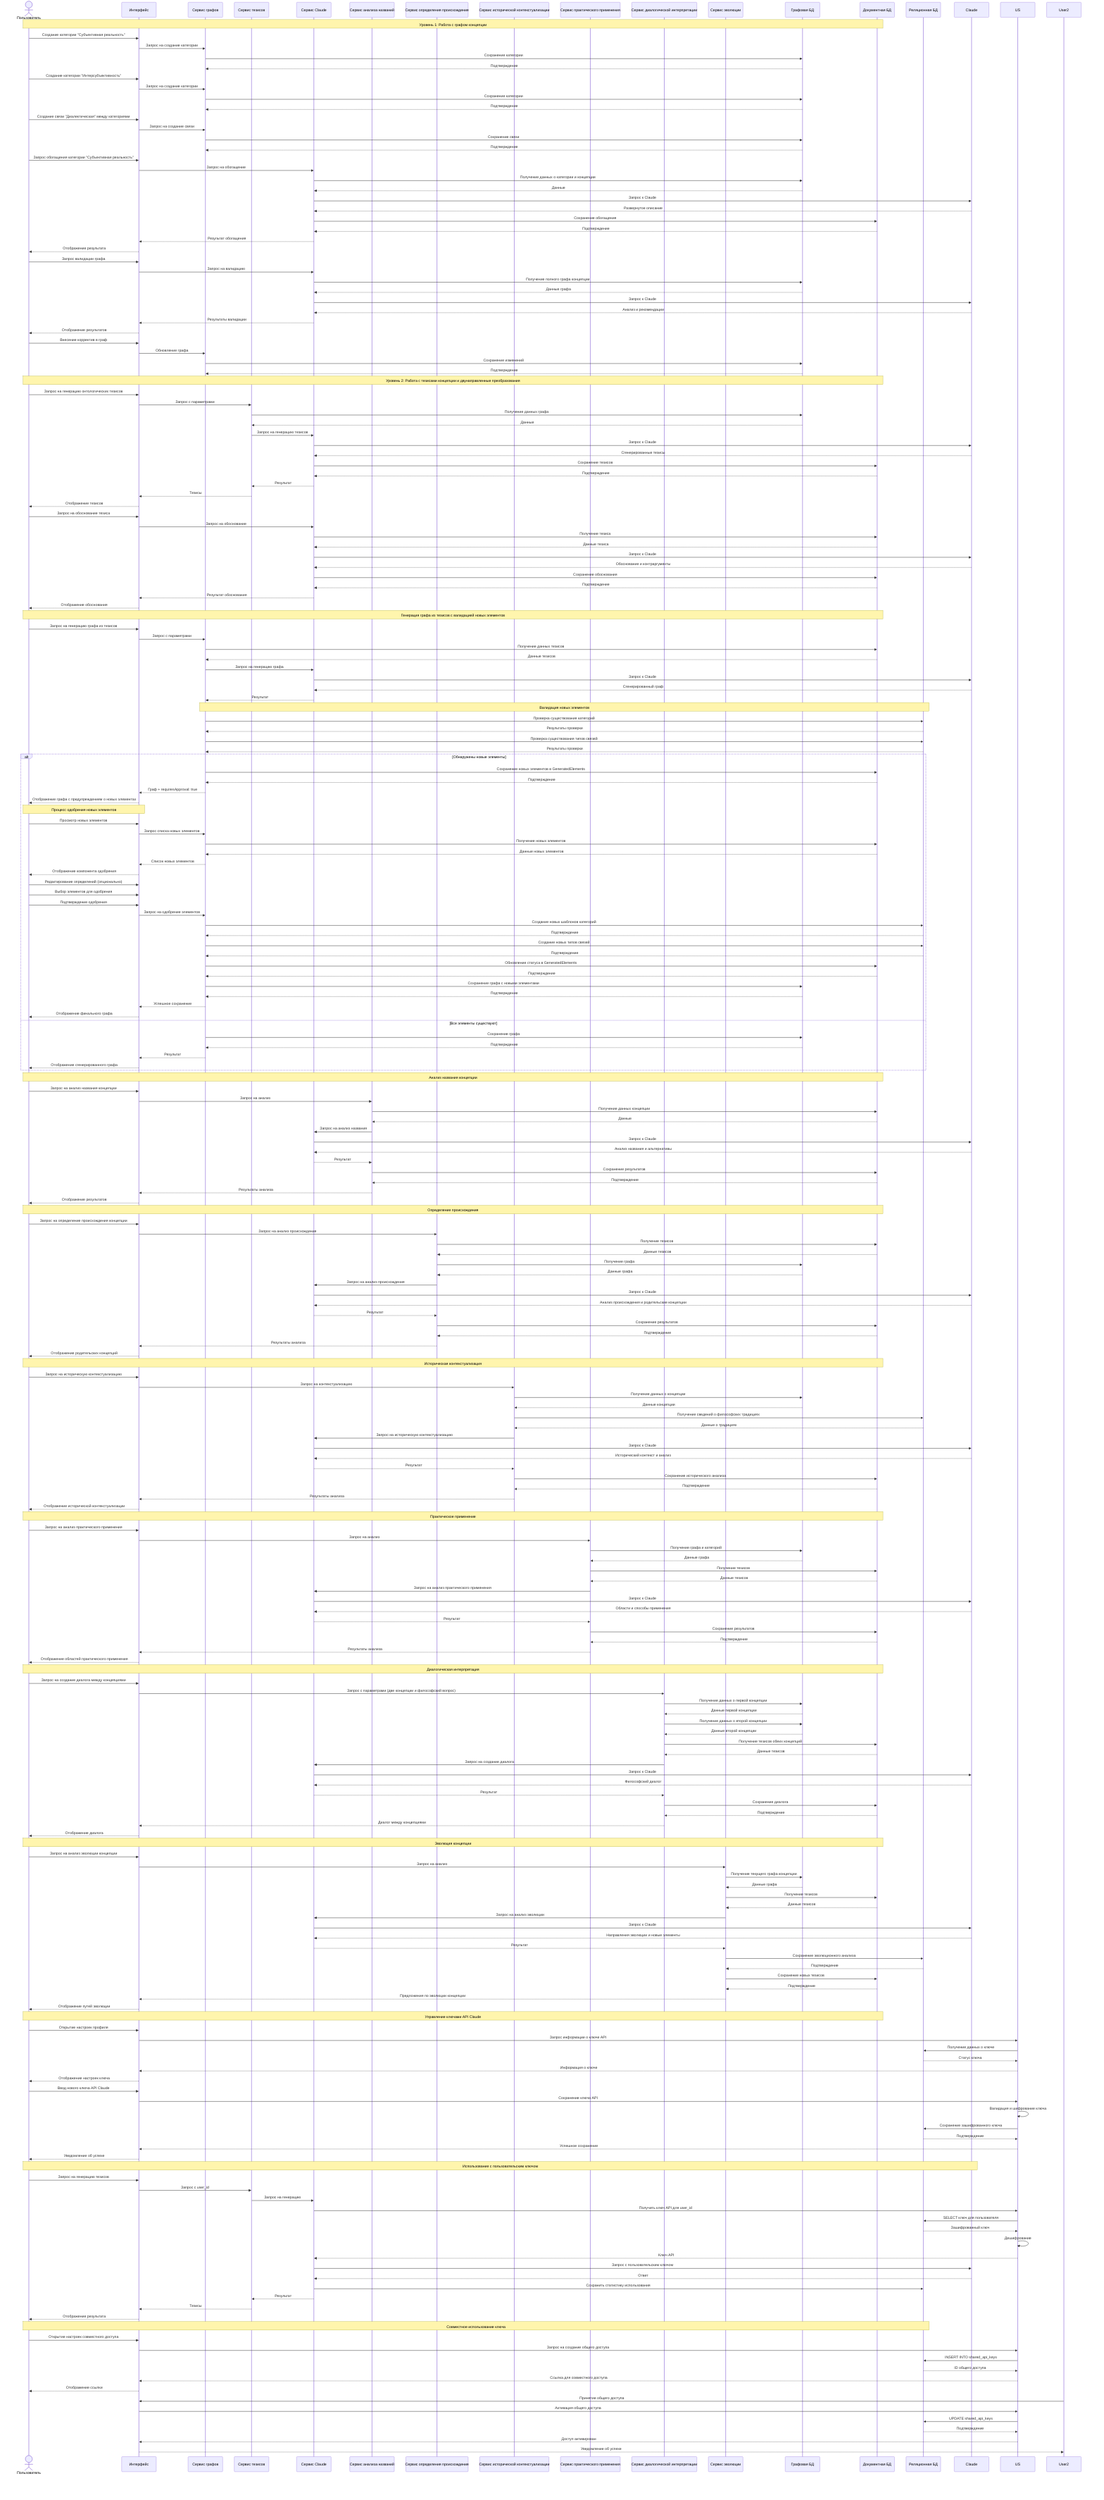 sequenceDiagram
    actor User as Пользователь
    participant UI as Интерфейс
    participant GS as Сервис графов
    participant TS as Сервис тезисов
    participant CS as Сервис Claude
    participant NS as Сервис анализа названий
    participant OS as Сервис определения происхождения
    participant HS as Сервис исторической контекстуализации
    participant PS as Сервис практического применения
    participant DS as Сервис диалогической интерпретации
    participant ES as Сервис эволюции
    participant GDB as Графовая БД
    participant DDB as Документная БД
    participant RDB as Реляционная БД
    
    Note over User,DDB: Уровень 1: Работа с графом концепции
    
    User->>UI: Создание категории "Субъективная реальность"
    UI->>GS: Запрос на создание категории
    GS->>GDB: Сохранение категории
    GDB-->>GS: Подтверждение
    
    User->>UI: Создание категории "Интерсубъективность"
    UI->>GS: Запрос на создание категории
    GS->>GDB: Сохранение категории
    GDB-->>GS: Подтверждение
    
    User->>UI: Создание связи "Диалектическая" между категориями
    UI->>GS: Запрос на создание связи
    GS->>GDB: Сохранение связи
    GDB-->>GS: Подтверждение
    
    User->>UI: Запрос обогащения категории "Субъективная реальность"
    UI->>CS: Запрос на обогащение
    CS->>GDB: Получение данных о категории и концепции
    GDB-->>CS: Данные
    CS->>Claude: Запрос к Claude
    Claude-->>CS: Развернутое описание
    CS->>DDB: Сохранение обогащения
    DDB-->>CS: Подтверждение
    CS-->>UI: Результат обогащения
    UI-->>User: Отображение результата
    
    User->>UI: Запрос валидации графа
    UI->>CS: Запрос на валидацию
    CS->>GDB: Получение полного графа концепции
    GDB-->>CS: Данные графа
    CS->>Claude: Запрос к Claude
    Claude-->>CS: Анализ и рекомендации
    CS-->>UI: Результаты валидации
    UI-->>User: Отображение результатов
    
    User->>UI: Внесение корректив в граф
    UI->>GS: Обновление графа
    GS->>GDB: Сохранение изменений
    GDB-->>GS: Подтверждение
    
    Note over User,DDB: Уровень 2: Работа с тезисами концепции и двунаправленные преобразования
    
    User->>UI: Запрос на генерацию онтологических тезисов
    UI->>TS: Запрос с параметрами
    TS->>GDB: Получение данных графа
    GDB-->>TS: Данные
    TS->>CS: Запрос на генерацию тезисов
    CS->>Claude: Запрос к Claude
    Claude-->>CS: Сгенерированные тезисы
    CS->>DDB: Сохранение тезисов
    DDB-->>CS: Подтверждение
    CS-->>TS: Результат
    TS-->>UI: Тезисы
    UI-->>User: Отображение тезисов
    
    User->>UI: Запрос на обоснование тезиса
    UI->>CS: Запрос на обоснование
    CS->>DDB: Получение тезиса
    DDB-->>CS: Данные тезиса
    CS->>Claude: Запрос к Claude
    Claude-->>CS: Обоснование и контраргументы
    CS->>DDB: Сохранение обоснования
    DDB-->>CS: Подтверждение
    CS-->>UI: Результат обоснования
    UI-->>User: Отображение обоснования
    
    Note over User,DDB: Генерация графа из тезисов с валидацией новых элементов
    
    User->>UI: Запрос на генерацию графа из тезисов
    UI->>GS: Запрос с параметрами
    GS->>DDB: Получение данных тезисов
    DDB-->>GS: Данные тезисов
    GS->>CS: Запрос на генерацию графа
    CS->>Claude: Запрос к Claude
    Claude-->>CS: Сгенерированный граф
    CS-->>GS: Результат
    
    Note over GS,RDB: Валидация новых элементов
    GS->>RDB: Проверка существования категорий
    RDB-->>GS: Результаты проверки
    GS->>RDB: Проверка существования типов связей
    RDB-->>GS: Результаты проверки
    
    alt Обнаружены новые элементы
        GS->>DDB: Сохранение новых элементов в GeneratedElements
        DDB-->>GS: Подтверждение
        GS-->>UI: Граф + requiresApproval: true
        UI-->>User: Отображение графа с предупреждением о новых элементах
        
        Note over User,UI: Процесс одобрения новых элементов
        User->>UI: Просмотр новых элементов
        UI->>GS: Запрос списка новых элементов
        GS->>DDB: Получение новых элементов
        DDB-->>GS: Данные новых элементов
        GS-->>UI: Список новых элементов
        UI-->>User: Отображение компонента одобрения
        
        User->>UI: Редактирование определений (опционально)
        User->>UI: Выбор элементов для одобрения
        User->>UI: Подтверждение одобрения
        UI->>GS: Запрос на одобрение элементов
        
        GS->>RDB: Создание новых шаблонов категорий
        RDB-->>GS: Подтверждение
        GS->>RDB: Создание новых типов связей
        RDB-->>GS: Подтверждение
        GS->>DDB: Обновление статуса в GeneratedElements
        DDB-->>GS: Подтверждение
        
        GS->>GDB: Сохранение графа с новыми элементами
        GDB-->>GS: Подтверждение
        GS-->>UI: Успешное сохранение
        UI-->>User: Отображение финального графа
    else Все элементы существуют
        GS->>GDB: Сохранение графа
        GDB-->>GS: Подтверждение
        GS-->>UI: Результат
        UI-->>User: Отображение сгенерированного графа
    end
    
    Note over User,DDB: Анализ названия концепции
    
    User->>UI: Запрос на анализ названия концепции
    UI->>NS: Запрос на анализ
    NS->>DDB: Получение данных концепции
    DDB-->>NS: Данные
    NS->>CS: Запрос на анализ названия
    CS->>Claude: Запрос к Claude
    Claude-->>CS: Анализ названия и альтернативы
    CS-->>NS: Результат
    NS->>DDB: Сохранение результатов
    DDB-->>NS: Подтверждение
    NS-->>UI: Результаты анализа
    UI-->>User: Отображение результатов
    
    Note over User,DDB: Определение происхождения
    
    User->>UI: Запрос на определение происхождения концепции
    UI->>OS: Запрос на анализ происхождения
    OS->>DDB: Получение тезисов
    DDB-->>OS: Данные тезисов
    OS->>GDB: Получение графа
    GDB-->>OS: Данные графа
    OS->>CS: Запрос на анализ происхождения
    CS->>Claude: Запрос к Claude
    Claude-->>CS: Анализ происхождения и родительские концепции
    CS-->>OS: Результат
    OS->>DDB: Сохранение результатов
    DDB-->>OS: Подтверждение
    OS-->>UI: Результаты анализа
    UI-->>User: Отображение родительских концепций
    
    Note over User,DDB: Историческая контекстуализация
    
    User->>UI: Запрос на историческую контекстуализацию
    UI->>HS: Запрос на контекстуализацию
    HS->>GDB: Получение данных о концепции
    GDB-->>HS: Данные концепции
    HS->>RDB: Получение сведений о философских традициях
    RDB-->>HS: Данные о традициях
    HS->>CS: Запрос на историческую контекстуализацию
    CS->>Claude: Запрос к Claude
    Claude-->>CS: Исторический контекст и анализ
    CS-->>HS: Результат
    HS->>DDB: Сохранение исторического анализа
    DDB-->>HS: Подтверждение
    HS-->>UI: Результаты анализа
    UI-->>User: Отображение исторической контекстуализации
    
    Note over User,DDB: Практическое применение
    
    User->>UI: Запрос на анализ практического применения
    UI->>PS: Запрос на анализ
    PS->>GDB: Получение графа и категорий
    GDB-->>PS: Данные графа
    PS->>DDB: Получение тезисов
    DDB-->>PS: Данные тезисов
    PS->>CS: Запрос на анализ практического применения
    CS->>Claude: Запрос к Claude
    Claude-->>CS: Области и способы применения
    CS-->>PS: Результат
    PS->>DDB: Сохранение результатов
    DDB-->>PS: Подтверждение
    PS-->>UI: Результаты анализа
    UI-->>User: Отображение областей практического применения
    
    Note over User,DDB: Диалогическая интерпретация
    
    User->>UI: Запрос на создание диалога между концепциями
    UI->>DS: Запрос с параметрами (две концепции и философский вопрос)
    DS->>GDB: Получение данных о первой концепции
    GDB-->>DS: Данные первой концепции
    DS->>GDB: Получение данных о второй концепции
    GDB-->>DS: Данные второй концепции
    DS->>DDB: Получение тезисов обеих концепций
    DDB-->>DS: Данные тезисов
    DS->>CS: Запрос на создание диалога
    CS->>Claude: Запрос к Claude
    Claude-->>CS: Философский диалог
    CS-->>DS: Результат
    DS->>DDB: Сохранение диалога
    DDB-->>DS: Подтверждение
    DS-->>UI: Диалог между концепциями
    UI-->>User: Отображение диалога
    
    Note over User,DDB: Эволюция концепции
    
    User->>UI: Запрос на анализ эволюции концепции
    UI->>ES: Запрос на анализ
    ES->>GDB: Получение текущего графа концепции
    GDB-->>ES: Данные графа
    ES->>DDB: Получение тезисов
    DDB-->>ES: Данные тезисов
    ES->>CS: Запрос на анализ эволюции
    CS->>Claude: Запрос к Claude
    Claude-->>CS: Направления эволюции и новые элементы
    CS-->>ES: Результат
    ES->>RDB: Сохранение эволюционного анализа
    RDB-->>ES: Подтверждение
    ES->>DDB: Сохранение новых тезисов
    DDB-->>ES: Подтверждение
    ES-->>UI: Предложения по эволюции концепции
    UI-->>User: Отображение путей эволюции

    Note over User,DDB: Управление ключами API Claude

    User->>UI: Открытие настроек профиля
    UI->>US: Запрос информации о ключе API
    US->>RDB: Получение данных о ключе
    RDB-->>US: Статус ключа
    US-->>UI: Информация о ключе
    UI-->>User: Отображение настроек ключа

    User->>UI: Ввод нового ключа API Claude
    UI->>US: Сохранение ключа API
    US->>US: Валидация и шифрование ключа
    US->>RDB: Сохранение зашифрованного ключа
    RDB-->>US: Подтверждение
    US-->>UI: Успешное сохранение
    UI-->>User: Уведомление об успехе

    Note over User,Claude: Использование с пользовательским ключом

    User->>UI: Запрос на генерацию тезисов
    UI->>TS: Запрос с user_id
    TS->>CS: Запрос на генерацию
    CS->>US: Получить ключ API для user_id
    US->>RDB: SELECT ключ для пользователя
    RDB-->>US: Зашифрованный ключ
    US->>US: Дешифрование
    US-->>CS: Ключ API
    CS->>Claude: Запрос с пользовательским ключом
    Claude-->>CS: Ответ
    CS->>RDB: Сохранить статистику использования
    CS-->>TS: Результат
    TS-->>UI: Тезисы
    UI-->>User: Отображение результата

    Note over User,RDB: Совместное использование ключа

    User->>UI: Открытие настроек совместного доступа
    UI->>US: Запрос на создание общего доступа
    US->>RDB: INSERT INTO shared_api_keys
    RDB-->>US: ID общего доступа
    US-->>UI: Ссылка для совместного доступа
    UI-->>User: Отображение ссылки

    User2->>UI: Принятие общего доступа
    UI->>US: Активация общего доступа
    US->>RDB: UPDATE shared_api_keys
    RDB-->>US: Подтверждение
    US-->>UI: Доступ активирован
    UI-->>User2: Уведомление об успехе